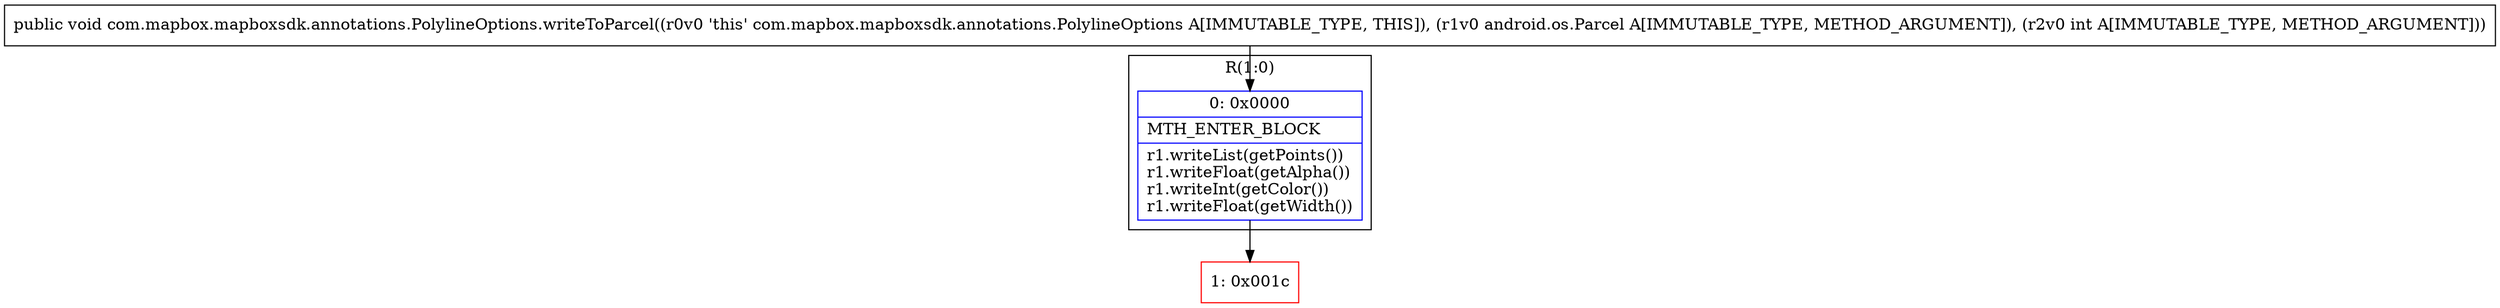 digraph "CFG forcom.mapbox.mapboxsdk.annotations.PolylineOptions.writeToParcel(Landroid\/os\/Parcel;I)V" {
subgraph cluster_Region_608677894 {
label = "R(1:0)";
node [shape=record,color=blue];
Node_0 [shape=record,label="{0\:\ 0x0000|MTH_ENTER_BLOCK\l|r1.writeList(getPoints())\lr1.writeFloat(getAlpha())\lr1.writeInt(getColor())\lr1.writeFloat(getWidth())\l}"];
}
Node_1 [shape=record,color=red,label="{1\:\ 0x001c}"];
MethodNode[shape=record,label="{public void com.mapbox.mapboxsdk.annotations.PolylineOptions.writeToParcel((r0v0 'this' com.mapbox.mapboxsdk.annotations.PolylineOptions A[IMMUTABLE_TYPE, THIS]), (r1v0 android.os.Parcel A[IMMUTABLE_TYPE, METHOD_ARGUMENT]), (r2v0 int A[IMMUTABLE_TYPE, METHOD_ARGUMENT])) }"];
MethodNode -> Node_0;
Node_0 -> Node_1;
}

